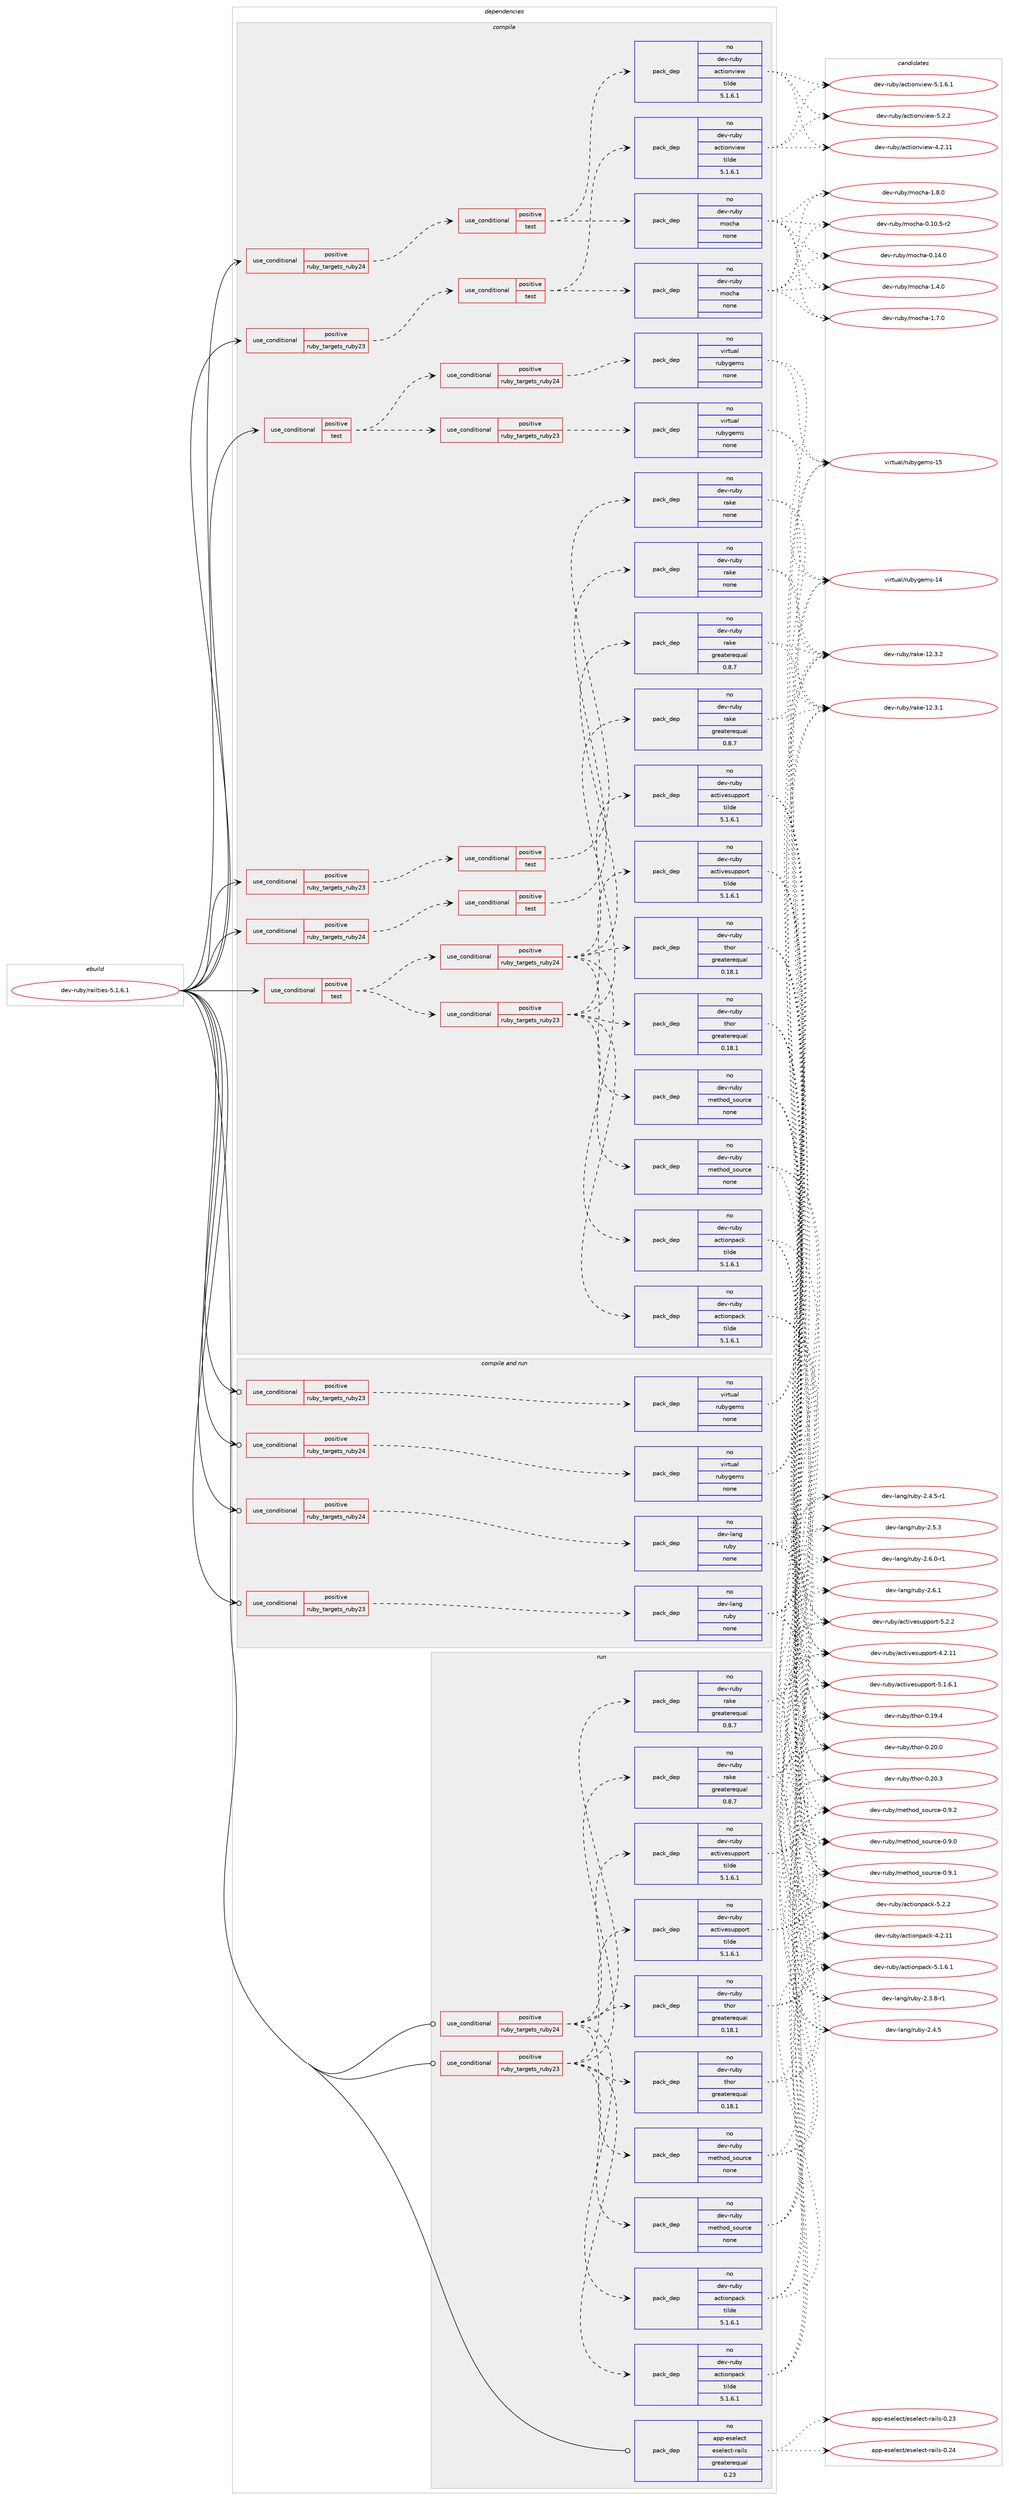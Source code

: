 digraph prolog {

# *************
# Graph options
# *************

newrank=true;
concentrate=true;
compound=true;
graph [rankdir=LR,fontname=Helvetica,fontsize=10,ranksep=1.5];#, ranksep=2.5, nodesep=0.2];
edge  [arrowhead=vee];
node  [fontname=Helvetica,fontsize=10];

# **********
# The ebuild
# **********

subgraph cluster_leftcol {
color=gray;
rank=same;
label=<<i>ebuild</i>>;
id [label="dev-ruby/railties-5.1.6.1", color=red, width=4, href="../dev-ruby/railties-5.1.6.1.svg"];
}

# ****************
# The dependencies
# ****************

subgraph cluster_midcol {
color=gray;
label=<<i>dependencies</i>>;
subgraph cluster_compile {
fillcolor="#eeeeee";
style=filled;
label=<<i>compile</i>>;
subgraph cond411183 {
dependency1515083 [label=<<TABLE BORDER="0" CELLBORDER="1" CELLSPACING="0" CELLPADDING="4"><TR><TD ROWSPAN="3" CELLPADDING="10">use_conditional</TD></TR><TR><TD>positive</TD></TR><TR><TD>ruby_targets_ruby23</TD></TR></TABLE>>, shape=none, color=red];
subgraph cond411184 {
dependency1515084 [label=<<TABLE BORDER="0" CELLBORDER="1" CELLSPACING="0" CELLPADDING="4"><TR><TD ROWSPAN="3" CELLPADDING="10">use_conditional</TD></TR><TR><TD>positive</TD></TR><TR><TD>test</TD></TR></TABLE>>, shape=none, color=red];
subgraph pack1080394 {
dependency1515085 [label=<<TABLE BORDER="0" CELLBORDER="1" CELLSPACING="0" CELLPADDING="4" WIDTH="220"><TR><TD ROWSPAN="6" CELLPADDING="30">pack_dep</TD></TR><TR><TD WIDTH="110">no</TD></TR><TR><TD>dev-ruby</TD></TR><TR><TD>actionview</TD></TR><TR><TD>tilde</TD></TR><TR><TD>5.1.6.1</TD></TR></TABLE>>, shape=none, color=blue];
}
dependency1515084:e -> dependency1515085:w [weight=20,style="dashed",arrowhead="vee"];
subgraph pack1080395 {
dependency1515086 [label=<<TABLE BORDER="0" CELLBORDER="1" CELLSPACING="0" CELLPADDING="4" WIDTH="220"><TR><TD ROWSPAN="6" CELLPADDING="30">pack_dep</TD></TR><TR><TD WIDTH="110">no</TD></TR><TR><TD>dev-ruby</TD></TR><TR><TD>mocha</TD></TR><TR><TD>none</TD></TR><TR><TD></TD></TR></TABLE>>, shape=none, color=blue];
}
dependency1515084:e -> dependency1515086:w [weight=20,style="dashed",arrowhead="vee"];
}
dependency1515083:e -> dependency1515084:w [weight=20,style="dashed",arrowhead="vee"];
}
id:e -> dependency1515083:w [weight=20,style="solid",arrowhead="vee"];
subgraph cond411185 {
dependency1515087 [label=<<TABLE BORDER="0" CELLBORDER="1" CELLSPACING="0" CELLPADDING="4"><TR><TD ROWSPAN="3" CELLPADDING="10">use_conditional</TD></TR><TR><TD>positive</TD></TR><TR><TD>ruby_targets_ruby23</TD></TR></TABLE>>, shape=none, color=red];
subgraph cond411186 {
dependency1515088 [label=<<TABLE BORDER="0" CELLBORDER="1" CELLSPACING="0" CELLPADDING="4"><TR><TD ROWSPAN="3" CELLPADDING="10">use_conditional</TD></TR><TR><TD>positive</TD></TR><TR><TD>test</TD></TR></TABLE>>, shape=none, color=red];
subgraph pack1080396 {
dependency1515089 [label=<<TABLE BORDER="0" CELLBORDER="1" CELLSPACING="0" CELLPADDING="4" WIDTH="220"><TR><TD ROWSPAN="6" CELLPADDING="30">pack_dep</TD></TR><TR><TD WIDTH="110">no</TD></TR><TR><TD>dev-ruby</TD></TR><TR><TD>rake</TD></TR><TR><TD>none</TD></TR><TR><TD></TD></TR></TABLE>>, shape=none, color=blue];
}
dependency1515088:e -> dependency1515089:w [weight=20,style="dashed",arrowhead="vee"];
}
dependency1515087:e -> dependency1515088:w [weight=20,style="dashed",arrowhead="vee"];
}
id:e -> dependency1515087:w [weight=20,style="solid",arrowhead="vee"];
subgraph cond411187 {
dependency1515090 [label=<<TABLE BORDER="0" CELLBORDER="1" CELLSPACING="0" CELLPADDING="4"><TR><TD ROWSPAN="3" CELLPADDING="10">use_conditional</TD></TR><TR><TD>positive</TD></TR><TR><TD>ruby_targets_ruby24</TD></TR></TABLE>>, shape=none, color=red];
subgraph cond411188 {
dependency1515091 [label=<<TABLE BORDER="0" CELLBORDER="1" CELLSPACING="0" CELLPADDING="4"><TR><TD ROWSPAN="3" CELLPADDING="10">use_conditional</TD></TR><TR><TD>positive</TD></TR><TR><TD>test</TD></TR></TABLE>>, shape=none, color=red];
subgraph pack1080397 {
dependency1515092 [label=<<TABLE BORDER="0" CELLBORDER="1" CELLSPACING="0" CELLPADDING="4" WIDTH="220"><TR><TD ROWSPAN="6" CELLPADDING="30">pack_dep</TD></TR><TR><TD WIDTH="110">no</TD></TR><TR><TD>dev-ruby</TD></TR><TR><TD>actionview</TD></TR><TR><TD>tilde</TD></TR><TR><TD>5.1.6.1</TD></TR></TABLE>>, shape=none, color=blue];
}
dependency1515091:e -> dependency1515092:w [weight=20,style="dashed",arrowhead="vee"];
subgraph pack1080398 {
dependency1515093 [label=<<TABLE BORDER="0" CELLBORDER="1" CELLSPACING="0" CELLPADDING="4" WIDTH="220"><TR><TD ROWSPAN="6" CELLPADDING="30">pack_dep</TD></TR><TR><TD WIDTH="110">no</TD></TR><TR><TD>dev-ruby</TD></TR><TR><TD>mocha</TD></TR><TR><TD>none</TD></TR><TR><TD></TD></TR></TABLE>>, shape=none, color=blue];
}
dependency1515091:e -> dependency1515093:w [weight=20,style="dashed",arrowhead="vee"];
}
dependency1515090:e -> dependency1515091:w [weight=20,style="dashed",arrowhead="vee"];
}
id:e -> dependency1515090:w [weight=20,style="solid",arrowhead="vee"];
subgraph cond411189 {
dependency1515094 [label=<<TABLE BORDER="0" CELLBORDER="1" CELLSPACING="0" CELLPADDING="4"><TR><TD ROWSPAN="3" CELLPADDING="10">use_conditional</TD></TR><TR><TD>positive</TD></TR><TR><TD>ruby_targets_ruby24</TD></TR></TABLE>>, shape=none, color=red];
subgraph cond411190 {
dependency1515095 [label=<<TABLE BORDER="0" CELLBORDER="1" CELLSPACING="0" CELLPADDING="4"><TR><TD ROWSPAN="3" CELLPADDING="10">use_conditional</TD></TR><TR><TD>positive</TD></TR><TR><TD>test</TD></TR></TABLE>>, shape=none, color=red];
subgraph pack1080399 {
dependency1515096 [label=<<TABLE BORDER="0" CELLBORDER="1" CELLSPACING="0" CELLPADDING="4" WIDTH="220"><TR><TD ROWSPAN="6" CELLPADDING="30">pack_dep</TD></TR><TR><TD WIDTH="110">no</TD></TR><TR><TD>dev-ruby</TD></TR><TR><TD>rake</TD></TR><TR><TD>none</TD></TR><TR><TD></TD></TR></TABLE>>, shape=none, color=blue];
}
dependency1515095:e -> dependency1515096:w [weight=20,style="dashed",arrowhead="vee"];
}
dependency1515094:e -> dependency1515095:w [weight=20,style="dashed",arrowhead="vee"];
}
id:e -> dependency1515094:w [weight=20,style="solid",arrowhead="vee"];
subgraph cond411191 {
dependency1515097 [label=<<TABLE BORDER="0" CELLBORDER="1" CELLSPACING="0" CELLPADDING="4"><TR><TD ROWSPAN="3" CELLPADDING="10">use_conditional</TD></TR><TR><TD>positive</TD></TR><TR><TD>test</TD></TR></TABLE>>, shape=none, color=red];
subgraph cond411192 {
dependency1515098 [label=<<TABLE BORDER="0" CELLBORDER="1" CELLSPACING="0" CELLPADDING="4"><TR><TD ROWSPAN="3" CELLPADDING="10">use_conditional</TD></TR><TR><TD>positive</TD></TR><TR><TD>ruby_targets_ruby23</TD></TR></TABLE>>, shape=none, color=red];
subgraph pack1080400 {
dependency1515099 [label=<<TABLE BORDER="0" CELLBORDER="1" CELLSPACING="0" CELLPADDING="4" WIDTH="220"><TR><TD ROWSPAN="6" CELLPADDING="30">pack_dep</TD></TR><TR><TD WIDTH="110">no</TD></TR><TR><TD>dev-ruby</TD></TR><TR><TD>activesupport</TD></TR><TR><TD>tilde</TD></TR><TR><TD>5.1.6.1</TD></TR></TABLE>>, shape=none, color=blue];
}
dependency1515098:e -> dependency1515099:w [weight=20,style="dashed",arrowhead="vee"];
subgraph pack1080401 {
dependency1515100 [label=<<TABLE BORDER="0" CELLBORDER="1" CELLSPACING="0" CELLPADDING="4" WIDTH="220"><TR><TD ROWSPAN="6" CELLPADDING="30">pack_dep</TD></TR><TR><TD WIDTH="110">no</TD></TR><TR><TD>dev-ruby</TD></TR><TR><TD>actionpack</TD></TR><TR><TD>tilde</TD></TR><TR><TD>5.1.6.1</TD></TR></TABLE>>, shape=none, color=blue];
}
dependency1515098:e -> dependency1515100:w [weight=20,style="dashed",arrowhead="vee"];
subgraph pack1080402 {
dependency1515101 [label=<<TABLE BORDER="0" CELLBORDER="1" CELLSPACING="0" CELLPADDING="4" WIDTH="220"><TR><TD ROWSPAN="6" CELLPADDING="30">pack_dep</TD></TR><TR><TD WIDTH="110">no</TD></TR><TR><TD>dev-ruby</TD></TR><TR><TD>thor</TD></TR><TR><TD>greaterequal</TD></TR><TR><TD>0.18.1</TD></TR></TABLE>>, shape=none, color=blue];
}
dependency1515098:e -> dependency1515101:w [weight=20,style="dashed",arrowhead="vee"];
subgraph pack1080403 {
dependency1515102 [label=<<TABLE BORDER="0" CELLBORDER="1" CELLSPACING="0" CELLPADDING="4" WIDTH="220"><TR><TD ROWSPAN="6" CELLPADDING="30">pack_dep</TD></TR><TR><TD WIDTH="110">no</TD></TR><TR><TD>dev-ruby</TD></TR><TR><TD>rake</TD></TR><TR><TD>greaterequal</TD></TR><TR><TD>0.8.7</TD></TR></TABLE>>, shape=none, color=blue];
}
dependency1515098:e -> dependency1515102:w [weight=20,style="dashed",arrowhead="vee"];
subgraph pack1080404 {
dependency1515103 [label=<<TABLE BORDER="0" CELLBORDER="1" CELLSPACING="0" CELLPADDING="4" WIDTH="220"><TR><TD ROWSPAN="6" CELLPADDING="30">pack_dep</TD></TR><TR><TD WIDTH="110">no</TD></TR><TR><TD>dev-ruby</TD></TR><TR><TD>method_source</TD></TR><TR><TD>none</TD></TR><TR><TD></TD></TR></TABLE>>, shape=none, color=blue];
}
dependency1515098:e -> dependency1515103:w [weight=20,style="dashed",arrowhead="vee"];
}
dependency1515097:e -> dependency1515098:w [weight=20,style="dashed",arrowhead="vee"];
subgraph cond411193 {
dependency1515104 [label=<<TABLE BORDER="0" CELLBORDER="1" CELLSPACING="0" CELLPADDING="4"><TR><TD ROWSPAN="3" CELLPADDING="10">use_conditional</TD></TR><TR><TD>positive</TD></TR><TR><TD>ruby_targets_ruby24</TD></TR></TABLE>>, shape=none, color=red];
subgraph pack1080405 {
dependency1515105 [label=<<TABLE BORDER="0" CELLBORDER="1" CELLSPACING="0" CELLPADDING="4" WIDTH="220"><TR><TD ROWSPAN="6" CELLPADDING="30">pack_dep</TD></TR><TR><TD WIDTH="110">no</TD></TR><TR><TD>dev-ruby</TD></TR><TR><TD>activesupport</TD></TR><TR><TD>tilde</TD></TR><TR><TD>5.1.6.1</TD></TR></TABLE>>, shape=none, color=blue];
}
dependency1515104:e -> dependency1515105:w [weight=20,style="dashed",arrowhead="vee"];
subgraph pack1080406 {
dependency1515106 [label=<<TABLE BORDER="0" CELLBORDER="1" CELLSPACING="0" CELLPADDING="4" WIDTH="220"><TR><TD ROWSPAN="6" CELLPADDING="30">pack_dep</TD></TR><TR><TD WIDTH="110">no</TD></TR><TR><TD>dev-ruby</TD></TR><TR><TD>actionpack</TD></TR><TR><TD>tilde</TD></TR><TR><TD>5.1.6.1</TD></TR></TABLE>>, shape=none, color=blue];
}
dependency1515104:e -> dependency1515106:w [weight=20,style="dashed",arrowhead="vee"];
subgraph pack1080407 {
dependency1515107 [label=<<TABLE BORDER="0" CELLBORDER="1" CELLSPACING="0" CELLPADDING="4" WIDTH="220"><TR><TD ROWSPAN="6" CELLPADDING="30">pack_dep</TD></TR><TR><TD WIDTH="110">no</TD></TR><TR><TD>dev-ruby</TD></TR><TR><TD>thor</TD></TR><TR><TD>greaterequal</TD></TR><TR><TD>0.18.1</TD></TR></TABLE>>, shape=none, color=blue];
}
dependency1515104:e -> dependency1515107:w [weight=20,style="dashed",arrowhead="vee"];
subgraph pack1080408 {
dependency1515108 [label=<<TABLE BORDER="0" CELLBORDER="1" CELLSPACING="0" CELLPADDING="4" WIDTH="220"><TR><TD ROWSPAN="6" CELLPADDING="30">pack_dep</TD></TR><TR><TD WIDTH="110">no</TD></TR><TR><TD>dev-ruby</TD></TR><TR><TD>rake</TD></TR><TR><TD>greaterequal</TD></TR><TR><TD>0.8.7</TD></TR></TABLE>>, shape=none, color=blue];
}
dependency1515104:e -> dependency1515108:w [weight=20,style="dashed",arrowhead="vee"];
subgraph pack1080409 {
dependency1515109 [label=<<TABLE BORDER="0" CELLBORDER="1" CELLSPACING="0" CELLPADDING="4" WIDTH="220"><TR><TD ROWSPAN="6" CELLPADDING="30">pack_dep</TD></TR><TR><TD WIDTH="110">no</TD></TR><TR><TD>dev-ruby</TD></TR><TR><TD>method_source</TD></TR><TR><TD>none</TD></TR><TR><TD></TD></TR></TABLE>>, shape=none, color=blue];
}
dependency1515104:e -> dependency1515109:w [weight=20,style="dashed",arrowhead="vee"];
}
dependency1515097:e -> dependency1515104:w [weight=20,style="dashed",arrowhead="vee"];
}
id:e -> dependency1515097:w [weight=20,style="solid",arrowhead="vee"];
subgraph cond411194 {
dependency1515110 [label=<<TABLE BORDER="0" CELLBORDER="1" CELLSPACING="0" CELLPADDING="4"><TR><TD ROWSPAN="3" CELLPADDING="10">use_conditional</TD></TR><TR><TD>positive</TD></TR><TR><TD>test</TD></TR></TABLE>>, shape=none, color=red];
subgraph cond411195 {
dependency1515111 [label=<<TABLE BORDER="0" CELLBORDER="1" CELLSPACING="0" CELLPADDING="4"><TR><TD ROWSPAN="3" CELLPADDING="10">use_conditional</TD></TR><TR><TD>positive</TD></TR><TR><TD>ruby_targets_ruby23</TD></TR></TABLE>>, shape=none, color=red];
subgraph pack1080410 {
dependency1515112 [label=<<TABLE BORDER="0" CELLBORDER="1" CELLSPACING="0" CELLPADDING="4" WIDTH="220"><TR><TD ROWSPAN="6" CELLPADDING="30">pack_dep</TD></TR><TR><TD WIDTH="110">no</TD></TR><TR><TD>virtual</TD></TR><TR><TD>rubygems</TD></TR><TR><TD>none</TD></TR><TR><TD></TD></TR></TABLE>>, shape=none, color=blue];
}
dependency1515111:e -> dependency1515112:w [weight=20,style="dashed",arrowhead="vee"];
}
dependency1515110:e -> dependency1515111:w [weight=20,style="dashed",arrowhead="vee"];
subgraph cond411196 {
dependency1515113 [label=<<TABLE BORDER="0" CELLBORDER="1" CELLSPACING="0" CELLPADDING="4"><TR><TD ROWSPAN="3" CELLPADDING="10">use_conditional</TD></TR><TR><TD>positive</TD></TR><TR><TD>ruby_targets_ruby24</TD></TR></TABLE>>, shape=none, color=red];
subgraph pack1080411 {
dependency1515114 [label=<<TABLE BORDER="0" CELLBORDER="1" CELLSPACING="0" CELLPADDING="4" WIDTH="220"><TR><TD ROWSPAN="6" CELLPADDING="30">pack_dep</TD></TR><TR><TD WIDTH="110">no</TD></TR><TR><TD>virtual</TD></TR><TR><TD>rubygems</TD></TR><TR><TD>none</TD></TR><TR><TD></TD></TR></TABLE>>, shape=none, color=blue];
}
dependency1515113:e -> dependency1515114:w [weight=20,style="dashed",arrowhead="vee"];
}
dependency1515110:e -> dependency1515113:w [weight=20,style="dashed",arrowhead="vee"];
}
id:e -> dependency1515110:w [weight=20,style="solid",arrowhead="vee"];
}
subgraph cluster_compileandrun {
fillcolor="#eeeeee";
style=filled;
label=<<i>compile and run</i>>;
subgraph cond411197 {
dependency1515115 [label=<<TABLE BORDER="0" CELLBORDER="1" CELLSPACING="0" CELLPADDING="4"><TR><TD ROWSPAN="3" CELLPADDING="10">use_conditional</TD></TR><TR><TD>positive</TD></TR><TR><TD>ruby_targets_ruby23</TD></TR></TABLE>>, shape=none, color=red];
subgraph pack1080412 {
dependency1515116 [label=<<TABLE BORDER="0" CELLBORDER="1" CELLSPACING="0" CELLPADDING="4" WIDTH="220"><TR><TD ROWSPAN="6" CELLPADDING="30">pack_dep</TD></TR><TR><TD WIDTH="110">no</TD></TR><TR><TD>dev-lang</TD></TR><TR><TD>ruby</TD></TR><TR><TD>none</TD></TR><TR><TD></TD></TR></TABLE>>, shape=none, color=blue];
}
dependency1515115:e -> dependency1515116:w [weight=20,style="dashed",arrowhead="vee"];
}
id:e -> dependency1515115:w [weight=20,style="solid",arrowhead="odotvee"];
subgraph cond411198 {
dependency1515117 [label=<<TABLE BORDER="0" CELLBORDER="1" CELLSPACING="0" CELLPADDING="4"><TR><TD ROWSPAN="3" CELLPADDING="10">use_conditional</TD></TR><TR><TD>positive</TD></TR><TR><TD>ruby_targets_ruby23</TD></TR></TABLE>>, shape=none, color=red];
subgraph pack1080413 {
dependency1515118 [label=<<TABLE BORDER="0" CELLBORDER="1" CELLSPACING="0" CELLPADDING="4" WIDTH="220"><TR><TD ROWSPAN="6" CELLPADDING="30">pack_dep</TD></TR><TR><TD WIDTH="110">no</TD></TR><TR><TD>virtual</TD></TR><TR><TD>rubygems</TD></TR><TR><TD>none</TD></TR><TR><TD></TD></TR></TABLE>>, shape=none, color=blue];
}
dependency1515117:e -> dependency1515118:w [weight=20,style="dashed",arrowhead="vee"];
}
id:e -> dependency1515117:w [weight=20,style="solid",arrowhead="odotvee"];
subgraph cond411199 {
dependency1515119 [label=<<TABLE BORDER="0" CELLBORDER="1" CELLSPACING="0" CELLPADDING="4"><TR><TD ROWSPAN="3" CELLPADDING="10">use_conditional</TD></TR><TR><TD>positive</TD></TR><TR><TD>ruby_targets_ruby24</TD></TR></TABLE>>, shape=none, color=red];
subgraph pack1080414 {
dependency1515120 [label=<<TABLE BORDER="0" CELLBORDER="1" CELLSPACING="0" CELLPADDING="4" WIDTH="220"><TR><TD ROWSPAN="6" CELLPADDING="30">pack_dep</TD></TR><TR><TD WIDTH="110">no</TD></TR><TR><TD>dev-lang</TD></TR><TR><TD>ruby</TD></TR><TR><TD>none</TD></TR><TR><TD></TD></TR></TABLE>>, shape=none, color=blue];
}
dependency1515119:e -> dependency1515120:w [weight=20,style="dashed",arrowhead="vee"];
}
id:e -> dependency1515119:w [weight=20,style="solid",arrowhead="odotvee"];
subgraph cond411200 {
dependency1515121 [label=<<TABLE BORDER="0" CELLBORDER="1" CELLSPACING="0" CELLPADDING="4"><TR><TD ROWSPAN="3" CELLPADDING="10">use_conditional</TD></TR><TR><TD>positive</TD></TR><TR><TD>ruby_targets_ruby24</TD></TR></TABLE>>, shape=none, color=red];
subgraph pack1080415 {
dependency1515122 [label=<<TABLE BORDER="0" CELLBORDER="1" CELLSPACING="0" CELLPADDING="4" WIDTH="220"><TR><TD ROWSPAN="6" CELLPADDING="30">pack_dep</TD></TR><TR><TD WIDTH="110">no</TD></TR><TR><TD>virtual</TD></TR><TR><TD>rubygems</TD></TR><TR><TD>none</TD></TR><TR><TD></TD></TR></TABLE>>, shape=none, color=blue];
}
dependency1515121:e -> dependency1515122:w [weight=20,style="dashed",arrowhead="vee"];
}
id:e -> dependency1515121:w [weight=20,style="solid",arrowhead="odotvee"];
}
subgraph cluster_run {
fillcolor="#eeeeee";
style=filled;
label=<<i>run</i>>;
subgraph cond411201 {
dependency1515123 [label=<<TABLE BORDER="0" CELLBORDER="1" CELLSPACING="0" CELLPADDING="4"><TR><TD ROWSPAN="3" CELLPADDING="10">use_conditional</TD></TR><TR><TD>positive</TD></TR><TR><TD>ruby_targets_ruby23</TD></TR></TABLE>>, shape=none, color=red];
subgraph pack1080416 {
dependency1515124 [label=<<TABLE BORDER="0" CELLBORDER="1" CELLSPACING="0" CELLPADDING="4" WIDTH="220"><TR><TD ROWSPAN="6" CELLPADDING="30">pack_dep</TD></TR><TR><TD WIDTH="110">no</TD></TR><TR><TD>dev-ruby</TD></TR><TR><TD>activesupport</TD></TR><TR><TD>tilde</TD></TR><TR><TD>5.1.6.1</TD></TR></TABLE>>, shape=none, color=blue];
}
dependency1515123:e -> dependency1515124:w [weight=20,style="dashed",arrowhead="vee"];
subgraph pack1080417 {
dependency1515125 [label=<<TABLE BORDER="0" CELLBORDER="1" CELLSPACING="0" CELLPADDING="4" WIDTH="220"><TR><TD ROWSPAN="6" CELLPADDING="30">pack_dep</TD></TR><TR><TD WIDTH="110">no</TD></TR><TR><TD>dev-ruby</TD></TR><TR><TD>actionpack</TD></TR><TR><TD>tilde</TD></TR><TR><TD>5.1.6.1</TD></TR></TABLE>>, shape=none, color=blue];
}
dependency1515123:e -> dependency1515125:w [weight=20,style="dashed",arrowhead="vee"];
subgraph pack1080418 {
dependency1515126 [label=<<TABLE BORDER="0" CELLBORDER="1" CELLSPACING="0" CELLPADDING="4" WIDTH="220"><TR><TD ROWSPAN="6" CELLPADDING="30">pack_dep</TD></TR><TR><TD WIDTH="110">no</TD></TR><TR><TD>dev-ruby</TD></TR><TR><TD>thor</TD></TR><TR><TD>greaterequal</TD></TR><TR><TD>0.18.1</TD></TR></TABLE>>, shape=none, color=blue];
}
dependency1515123:e -> dependency1515126:w [weight=20,style="dashed",arrowhead="vee"];
subgraph pack1080419 {
dependency1515127 [label=<<TABLE BORDER="0" CELLBORDER="1" CELLSPACING="0" CELLPADDING="4" WIDTH="220"><TR><TD ROWSPAN="6" CELLPADDING="30">pack_dep</TD></TR><TR><TD WIDTH="110">no</TD></TR><TR><TD>dev-ruby</TD></TR><TR><TD>rake</TD></TR><TR><TD>greaterequal</TD></TR><TR><TD>0.8.7</TD></TR></TABLE>>, shape=none, color=blue];
}
dependency1515123:e -> dependency1515127:w [weight=20,style="dashed",arrowhead="vee"];
subgraph pack1080420 {
dependency1515128 [label=<<TABLE BORDER="0" CELLBORDER="1" CELLSPACING="0" CELLPADDING="4" WIDTH="220"><TR><TD ROWSPAN="6" CELLPADDING="30">pack_dep</TD></TR><TR><TD WIDTH="110">no</TD></TR><TR><TD>dev-ruby</TD></TR><TR><TD>method_source</TD></TR><TR><TD>none</TD></TR><TR><TD></TD></TR></TABLE>>, shape=none, color=blue];
}
dependency1515123:e -> dependency1515128:w [weight=20,style="dashed",arrowhead="vee"];
}
id:e -> dependency1515123:w [weight=20,style="solid",arrowhead="odot"];
subgraph cond411202 {
dependency1515129 [label=<<TABLE BORDER="0" CELLBORDER="1" CELLSPACING="0" CELLPADDING="4"><TR><TD ROWSPAN="3" CELLPADDING="10">use_conditional</TD></TR><TR><TD>positive</TD></TR><TR><TD>ruby_targets_ruby24</TD></TR></TABLE>>, shape=none, color=red];
subgraph pack1080421 {
dependency1515130 [label=<<TABLE BORDER="0" CELLBORDER="1" CELLSPACING="0" CELLPADDING="4" WIDTH="220"><TR><TD ROWSPAN="6" CELLPADDING="30">pack_dep</TD></TR><TR><TD WIDTH="110">no</TD></TR><TR><TD>dev-ruby</TD></TR><TR><TD>activesupport</TD></TR><TR><TD>tilde</TD></TR><TR><TD>5.1.6.1</TD></TR></TABLE>>, shape=none, color=blue];
}
dependency1515129:e -> dependency1515130:w [weight=20,style="dashed",arrowhead="vee"];
subgraph pack1080422 {
dependency1515131 [label=<<TABLE BORDER="0" CELLBORDER="1" CELLSPACING="0" CELLPADDING="4" WIDTH="220"><TR><TD ROWSPAN="6" CELLPADDING="30">pack_dep</TD></TR><TR><TD WIDTH="110">no</TD></TR><TR><TD>dev-ruby</TD></TR><TR><TD>actionpack</TD></TR><TR><TD>tilde</TD></TR><TR><TD>5.1.6.1</TD></TR></TABLE>>, shape=none, color=blue];
}
dependency1515129:e -> dependency1515131:w [weight=20,style="dashed",arrowhead="vee"];
subgraph pack1080423 {
dependency1515132 [label=<<TABLE BORDER="0" CELLBORDER="1" CELLSPACING="0" CELLPADDING="4" WIDTH="220"><TR><TD ROWSPAN="6" CELLPADDING="30">pack_dep</TD></TR><TR><TD WIDTH="110">no</TD></TR><TR><TD>dev-ruby</TD></TR><TR><TD>thor</TD></TR><TR><TD>greaterequal</TD></TR><TR><TD>0.18.1</TD></TR></TABLE>>, shape=none, color=blue];
}
dependency1515129:e -> dependency1515132:w [weight=20,style="dashed",arrowhead="vee"];
subgraph pack1080424 {
dependency1515133 [label=<<TABLE BORDER="0" CELLBORDER="1" CELLSPACING="0" CELLPADDING="4" WIDTH="220"><TR><TD ROWSPAN="6" CELLPADDING="30">pack_dep</TD></TR><TR><TD WIDTH="110">no</TD></TR><TR><TD>dev-ruby</TD></TR><TR><TD>rake</TD></TR><TR><TD>greaterequal</TD></TR><TR><TD>0.8.7</TD></TR></TABLE>>, shape=none, color=blue];
}
dependency1515129:e -> dependency1515133:w [weight=20,style="dashed",arrowhead="vee"];
subgraph pack1080425 {
dependency1515134 [label=<<TABLE BORDER="0" CELLBORDER="1" CELLSPACING="0" CELLPADDING="4" WIDTH="220"><TR><TD ROWSPAN="6" CELLPADDING="30">pack_dep</TD></TR><TR><TD WIDTH="110">no</TD></TR><TR><TD>dev-ruby</TD></TR><TR><TD>method_source</TD></TR><TR><TD>none</TD></TR><TR><TD></TD></TR></TABLE>>, shape=none, color=blue];
}
dependency1515129:e -> dependency1515134:w [weight=20,style="dashed",arrowhead="vee"];
}
id:e -> dependency1515129:w [weight=20,style="solid",arrowhead="odot"];
subgraph pack1080426 {
dependency1515135 [label=<<TABLE BORDER="0" CELLBORDER="1" CELLSPACING="0" CELLPADDING="4" WIDTH="220"><TR><TD ROWSPAN="6" CELLPADDING="30">pack_dep</TD></TR><TR><TD WIDTH="110">no</TD></TR><TR><TD>app-eselect</TD></TR><TR><TD>eselect-rails</TD></TR><TR><TD>greaterequal</TD></TR><TR><TD>0.23</TD></TR></TABLE>>, shape=none, color=blue];
}
id:e -> dependency1515135:w [weight=20,style="solid",arrowhead="odot"];
}
}

# **************
# The candidates
# **************

subgraph cluster_choices {
rank=same;
color=gray;
label=<<i>candidates</i>>;

subgraph choice1080394 {
color=black;
nodesep=1;
choice100101118451141179812147979911610511111011810510111945524650464949 [label="dev-ruby/actionview-4.2.11", color=red, width=4,href="../dev-ruby/actionview-4.2.11.svg"];
choice10010111845114117981214797991161051111101181051011194553464946544649 [label="dev-ruby/actionview-5.1.6.1", color=red, width=4,href="../dev-ruby/actionview-5.1.6.1.svg"];
choice1001011184511411798121479799116105111110118105101119455346504650 [label="dev-ruby/actionview-5.2.2", color=red, width=4,href="../dev-ruby/actionview-5.2.2.svg"];
dependency1515085:e -> choice100101118451141179812147979911610511111011810510111945524650464949:w [style=dotted,weight="100"];
dependency1515085:e -> choice10010111845114117981214797991161051111101181051011194553464946544649:w [style=dotted,weight="100"];
dependency1515085:e -> choice1001011184511411798121479799116105111110118105101119455346504650:w [style=dotted,weight="100"];
}
subgraph choice1080395 {
color=black;
nodesep=1;
choice1001011184511411798121471091119910497454846494846534511450 [label="dev-ruby/mocha-0.10.5-r2", color=red, width=4,href="../dev-ruby/mocha-0.10.5-r2.svg"];
choice100101118451141179812147109111991049745484649524648 [label="dev-ruby/mocha-0.14.0", color=red, width=4,href="../dev-ruby/mocha-0.14.0.svg"];
choice1001011184511411798121471091119910497454946524648 [label="dev-ruby/mocha-1.4.0", color=red, width=4,href="../dev-ruby/mocha-1.4.0.svg"];
choice1001011184511411798121471091119910497454946554648 [label="dev-ruby/mocha-1.7.0", color=red, width=4,href="../dev-ruby/mocha-1.7.0.svg"];
choice1001011184511411798121471091119910497454946564648 [label="dev-ruby/mocha-1.8.0", color=red, width=4,href="../dev-ruby/mocha-1.8.0.svg"];
dependency1515086:e -> choice1001011184511411798121471091119910497454846494846534511450:w [style=dotted,weight="100"];
dependency1515086:e -> choice100101118451141179812147109111991049745484649524648:w [style=dotted,weight="100"];
dependency1515086:e -> choice1001011184511411798121471091119910497454946524648:w [style=dotted,weight="100"];
dependency1515086:e -> choice1001011184511411798121471091119910497454946554648:w [style=dotted,weight="100"];
dependency1515086:e -> choice1001011184511411798121471091119910497454946564648:w [style=dotted,weight="100"];
}
subgraph choice1080396 {
color=black;
nodesep=1;
choice1001011184511411798121471149710710145495046514649 [label="dev-ruby/rake-12.3.1", color=red, width=4,href="../dev-ruby/rake-12.3.1.svg"];
choice1001011184511411798121471149710710145495046514650 [label="dev-ruby/rake-12.3.2", color=red, width=4,href="../dev-ruby/rake-12.3.2.svg"];
dependency1515089:e -> choice1001011184511411798121471149710710145495046514649:w [style=dotted,weight="100"];
dependency1515089:e -> choice1001011184511411798121471149710710145495046514650:w [style=dotted,weight="100"];
}
subgraph choice1080397 {
color=black;
nodesep=1;
choice100101118451141179812147979911610511111011810510111945524650464949 [label="dev-ruby/actionview-4.2.11", color=red, width=4,href="../dev-ruby/actionview-4.2.11.svg"];
choice10010111845114117981214797991161051111101181051011194553464946544649 [label="dev-ruby/actionview-5.1.6.1", color=red, width=4,href="../dev-ruby/actionview-5.1.6.1.svg"];
choice1001011184511411798121479799116105111110118105101119455346504650 [label="dev-ruby/actionview-5.2.2", color=red, width=4,href="../dev-ruby/actionview-5.2.2.svg"];
dependency1515092:e -> choice100101118451141179812147979911610511111011810510111945524650464949:w [style=dotted,weight="100"];
dependency1515092:e -> choice10010111845114117981214797991161051111101181051011194553464946544649:w [style=dotted,weight="100"];
dependency1515092:e -> choice1001011184511411798121479799116105111110118105101119455346504650:w [style=dotted,weight="100"];
}
subgraph choice1080398 {
color=black;
nodesep=1;
choice1001011184511411798121471091119910497454846494846534511450 [label="dev-ruby/mocha-0.10.5-r2", color=red, width=4,href="../dev-ruby/mocha-0.10.5-r2.svg"];
choice100101118451141179812147109111991049745484649524648 [label="dev-ruby/mocha-0.14.0", color=red, width=4,href="../dev-ruby/mocha-0.14.0.svg"];
choice1001011184511411798121471091119910497454946524648 [label="dev-ruby/mocha-1.4.0", color=red, width=4,href="../dev-ruby/mocha-1.4.0.svg"];
choice1001011184511411798121471091119910497454946554648 [label="dev-ruby/mocha-1.7.0", color=red, width=4,href="../dev-ruby/mocha-1.7.0.svg"];
choice1001011184511411798121471091119910497454946564648 [label="dev-ruby/mocha-1.8.0", color=red, width=4,href="../dev-ruby/mocha-1.8.0.svg"];
dependency1515093:e -> choice1001011184511411798121471091119910497454846494846534511450:w [style=dotted,weight="100"];
dependency1515093:e -> choice100101118451141179812147109111991049745484649524648:w [style=dotted,weight="100"];
dependency1515093:e -> choice1001011184511411798121471091119910497454946524648:w [style=dotted,weight="100"];
dependency1515093:e -> choice1001011184511411798121471091119910497454946554648:w [style=dotted,weight="100"];
dependency1515093:e -> choice1001011184511411798121471091119910497454946564648:w [style=dotted,weight="100"];
}
subgraph choice1080399 {
color=black;
nodesep=1;
choice1001011184511411798121471149710710145495046514649 [label="dev-ruby/rake-12.3.1", color=red, width=4,href="../dev-ruby/rake-12.3.1.svg"];
choice1001011184511411798121471149710710145495046514650 [label="dev-ruby/rake-12.3.2", color=red, width=4,href="../dev-ruby/rake-12.3.2.svg"];
dependency1515096:e -> choice1001011184511411798121471149710710145495046514649:w [style=dotted,weight="100"];
dependency1515096:e -> choice1001011184511411798121471149710710145495046514650:w [style=dotted,weight="100"];
}
subgraph choice1080400 {
color=black;
nodesep=1;
choice100101118451141179812147979911610511810111511711211211111411645524650464949 [label="dev-ruby/activesupport-4.2.11", color=red, width=4,href="../dev-ruby/activesupport-4.2.11.svg"];
choice10010111845114117981214797991161051181011151171121121111141164553464946544649 [label="dev-ruby/activesupport-5.1.6.1", color=red, width=4,href="../dev-ruby/activesupport-5.1.6.1.svg"];
choice1001011184511411798121479799116105118101115117112112111114116455346504650 [label="dev-ruby/activesupport-5.2.2", color=red, width=4,href="../dev-ruby/activesupport-5.2.2.svg"];
dependency1515099:e -> choice100101118451141179812147979911610511810111511711211211111411645524650464949:w [style=dotted,weight="100"];
dependency1515099:e -> choice10010111845114117981214797991161051181011151171121121111141164553464946544649:w [style=dotted,weight="100"];
dependency1515099:e -> choice1001011184511411798121479799116105118101115117112112111114116455346504650:w [style=dotted,weight="100"];
}
subgraph choice1080401 {
color=black;
nodesep=1;
choice1001011184511411798121479799116105111110112979910745524650464949 [label="dev-ruby/actionpack-4.2.11", color=red, width=4,href="../dev-ruby/actionpack-4.2.11.svg"];
choice100101118451141179812147979911610511111011297991074553464946544649 [label="dev-ruby/actionpack-5.1.6.1", color=red, width=4,href="../dev-ruby/actionpack-5.1.6.1.svg"];
choice10010111845114117981214797991161051111101129799107455346504650 [label="dev-ruby/actionpack-5.2.2", color=red, width=4,href="../dev-ruby/actionpack-5.2.2.svg"];
dependency1515100:e -> choice1001011184511411798121479799116105111110112979910745524650464949:w [style=dotted,weight="100"];
dependency1515100:e -> choice100101118451141179812147979911610511111011297991074553464946544649:w [style=dotted,weight="100"];
dependency1515100:e -> choice10010111845114117981214797991161051111101129799107455346504650:w [style=dotted,weight="100"];
}
subgraph choice1080402 {
color=black;
nodesep=1;
choice10010111845114117981214711610411111445484649574652 [label="dev-ruby/thor-0.19.4", color=red, width=4,href="../dev-ruby/thor-0.19.4.svg"];
choice10010111845114117981214711610411111445484650484648 [label="dev-ruby/thor-0.20.0", color=red, width=4,href="../dev-ruby/thor-0.20.0.svg"];
choice10010111845114117981214711610411111445484650484651 [label="dev-ruby/thor-0.20.3", color=red, width=4,href="../dev-ruby/thor-0.20.3.svg"];
dependency1515101:e -> choice10010111845114117981214711610411111445484649574652:w [style=dotted,weight="100"];
dependency1515101:e -> choice10010111845114117981214711610411111445484650484648:w [style=dotted,weight="100"];
dependency1515101:e -> choice10010111845114117981214711610411111445484650484651:w [style=dotted,weight="100"];
}
subgraph choice1080403 {
color=black;
nodesep=1;
choice1001011184511411798121471149710710145495046514649 [label="dev-ruby/rake-12.3.1", color=red, width=4,href="../dev-ruby/rake-12.3.1.svg"];
choice1001011184511411798121471149710710145495046514650 [label="dev-ruby/rake-12.3.2", color=red, width=4,href="../dev-ruby/rake-12.3.2.svg"];
dependency1515102:e -> choice1001011184511411798121471149710710145495046514649:w [style=dotted,weight="100"];
dependency1515102:e -> choice1001011184511411798121471149710710145495046514650:w [style=dotted,weight="100"];
}
subgraph choice1080404 {
color=black;
nodesep=1;
choice1001011184511411798121471091011161041111009511511111711499101454846574648 [label="dev-ruby/method_source-0.9.0", color=red, width=4,href="../dev-ruby/method_source-0.9.0.svg"];
choice1001011184511411798121471091011161041111009511511111711499101454846574649 [label="dev-ruby/method_source-0.9.1", color=red, width=4,href="../dev-ruby/method_source-0.9.1.svg"];
choice1001011184511411798121471091011161041111009511511111711499101454846574650 [label="dev-ruby/method_source-0.9.2", color=red, width=4,href="../dev-ruby/method_source-0.9.2.svg"];
dependency1515103:e -> choice1001011184511411798121471091011161041111009511511111711499101454846574648:w [style=dotted,weight="100"];
dependency1515103:e -> choice1001011184511411798121471091011161041111009511511111711499101454846574649:w [style=dotted,weight="100"];
dependency1515103:e -> choice1001011184511411798121471091011161041111009511511111711499101454846574650:w [style=dotted,weight="100"];
}
subgraph choice1080405 {
color=black;
nodesep=1;
choice100101118451141179812147979911610511810111511711211211111411645524650464949 [label="dev-ruby/activesupport-4.2.11", color=red, width=4,href="../dev-ruby/activesupport-4.2.11.svg"];
choice10010111845114117981214797991161051181011151171121121111141164553464946544649 [label="dev-ruby/activesupport-5.1.6.1", color=red, width=4,href="../dev-ruby/activesupport-5.1.6.1.svg"];
choice1001011184511411798121479799116105118101115117112112111114116455346504650 [label="dev-ruby/activesupport-5.2.2", color=red, width=4,href="../dev-ruby/activesupport-5.2.2.svg"];
dependency1515105:e -> choice100101118451141179812147979911610511810111511711211211111411645524650464949:w [style=dotted,weight="100"];
dependency1515105:e -> choice10010111845114117981214797991161051181011151171121121111141164553464946544649:w [style=dotted,weight="100"];
dependency1515105:e -> choice1001011184511411798121479799116105118101115117112112111114116455346504650:w [style=dotted,weight="100"];
}
subgraph choice1080406 {
color=black;
nodesep=1;
choice1001011184511411798121479799116105111110112979910745524650464949 [label="dev-ruby/actionpack-4.2.11", color=red, width=4,href="../dev-ruby/actionpack-4.2.11.svg"];
choice100101118451141179812147979911610511111011297991074553464946544649 [label="dev-ruby/actionpack-5.1.6.1", color=red, width=4,href="../dev-ruby/actionpack-5.1.6.1.svg"];
choice10010111845114117981214797991161051111101129799107455346504650 [label="dev-ruby/actionpack-5.2.2", color=red, width=4,href="../dev-ruby/actionpack-5.2.2.svg"];
dependency1515106:e -> choice1001011184511411798121479799116105111110112979910745524650464949:w [style=dotted,weight="100"];
dependency1515106:e -> choice100101118451141179812147979911610511111011297991074553464946544649:w [style=dotted,weight="100"];
dependency1515106:e -> choice10010111845114117981214797991161051111101129799107455346504650:w [style=dotted,weight="100"];
}
subgraph choice1080407 {
color=black;
nodesep=1;
choice10010111845114117981214711610411111445484649574652 [label="dev-ruby/thor-0.19.4", color=red, width=4,href="../dev-ruby/thor-0.19.4.svg"];
choice10010111845114117981214711610411111445484650484648 [label="dev-ruby/thor-0.20.0", color=red, width=4,href="../dev-ruby/thor-0.20.0.svg"];
choice10010111845114117981214711610411111445484650484651 [label="dev-ruby/thor-0.20.3", color=red, width=4,href="../dev-ruby/thor-0.20.3.svg"];
dependency1515107:e -> choice10010111845114117981214711610411111445484649574652:w [style=dotted,weight="100"];
dependency1515107:e -> choice10010111845114117981214711610411111445484650484648:w [style=dotted,weight="100"];
dependency1515107:e -> choice10010111845114117981214711610411111445484650484651:w [style=dotted,weight="100"];
}
subgraph choice1080408 {
color=black;
nodesep=1;
choice1001011184511411798121471149710710145495046514649 [label="dev-ruby/rake-12.3.1", color=red, width=4,href="../dev-ruby/rake-12.3.1.svg"];
choice1001011184511411798121471149710710145495046514650 [label="dev-ruby/rake-12.3.2", color=red, width=4,href="../dev-ruby/rake-12.3.2.svg"];
dependency1515108:e -> choice1001011184511411798121471149710710145495046514649:w [style=dotted,weight="100"];
dependency1515108:e -> choice1001011184511411798121471149710710145495046514650:w [style=dotted,weight="100"];
}
subgraph choice1080409 {
color=black;
nodesep=1;
choice1001011184511411798121471091011161041111009511511111711499101454846574648 [label="dev-ruby/method_source-0.9.0", color=red, width=4,href="../dev-ruby/method_source-0.9.0.svg"];
choice1001011184511411798121471091011161041111009511511111711499101454846574649 [label="dev-ruby/method_source-0.9.1", color=red, width=4,href="../dev-ruby/method_source-0.9.1.svg"];
choice1001011184511411798121471091011161041111009511511111711499101454846574650 [label="dev-ruby/method_source-0.9.2", color=red, width=4,href="../dev-ruby/method_source-0.9.2.svg"];
dependency1515109:e -> choice1001011184511411798121471091011161041111009511511111711499101454846574648:w [style=dotted,weight="100"];
dependency1515109:e -> choice1001011184511411798121471091011161041111009511511111711499101454846574649:w [style=dotted,weight="100"];
dependency1515109:e -> choice1001011184511411798121471091011161041111009511511111711499101454846574650:w [style=dotted,weight="100"];
}
subgraph choice1080410 {
color=black;
nodesep=1;
choice118105114116117971084711411798121103101109115454952 [label="virtual/rubygems-14", color=red, width=4,href="../virtual/rubygems-14.svg"];
choice118105114116117971084711411798121103101109115454953 [label="virtual/rubygems-15", color=red, width=4,href="../virtual/rubygems-15.svg"];
dependency1515112:e -> choice118105114116117971084711411798121103101109115454952:w [style=dotted,weight="100"];
dependency1515112:e -> choice118105114116117971084711411798121103101109115454953:w [style=dotted,weight="100"];
}
subgraph choice1080411 {
color=black;
nodesep=1;
choice118105114116117971084711411798121103101109115454952 [label="virtual/rubygems-14", color=red, width=4,href="../virtual/rubygems-14.svg"];
choice118105114116117971084711411798121103101109115454953 [label="virtual/rubygems-15", color=red, width=4,href="../virtual/rubygems-15.svg"];
dependency1515114:e -> choice118105114116117971084711411798121103101109115454952:w [style=dotted,weight="100"];
dependency1515114:e -> choice118105114116117971084711411798121103101109115454953:w [style=dotted,weight="100"];
}
subgraph choice1080412 {
color=black;
nodesep=1;
choice100101118451089711010347114117981214550465146564511449 [label="dev-lang/ruby-2.3.8-r1", color=red, width=4,href="../dev-lang/ruby-2.3.8-r1.svg"];
choice10010111845108971101034711411798121455046524653 [label="dev-lang/ruby-2.4.5", color=red, width=4,href="../dev-lang/ruby-2.4.5.svg"];
choice100101118451089711010347114117981214550465246534511449 [label="dev-lang/ruby-2.4.5-r1", color=red, width=4,href="../dev-lang/ruby-2.4.5-r1.svg"];
choice10010111845108971101034711411798121455046534651 [label="dev-lang/ruby-2.5.3", color=red, width=4,href="../dev-lang/ruby-2.5.3.svg"];
choice100101118451089711010347114117981214550465446484511449 [label="dev-lang/ruby-2.6.0-r1", color=red, width=4,href="../dev-lang/ruby-2.6.0-r1.svg"];
choice10010111845108971101034711411798121455046544649 [label="dev-lang/ruby-2.6.1", color=red, width=4,href="../dev-lang/ruby-2.6.1.svg"];
dependency1515116:e -> choice100101118451089711010347114117981214550465146564511449:w [style=dotted,weight="100"];
dependency1515116:e -> choice10010111845108971101034711411798121455046524653:w [style=dotted,weight="100"];
dependency1515116:e -> choice100101118451089711010347114117981214550465246534511449:w [style=dotted,weight="100"];
dependency1515116:e -> choice10010111845108971101034711411798121455046534651:w [style=dotted,weight="100"];
dependency1515116:e -> choice100101118451089711010347114117981214550465446484511449:w [style=dotted,weight="100"];
dependency1515116:e -> choice10010111845108971101034711411798121455046544649:w [style=dotted,weight="100"];
}
subgraph choice1080413 {
color=black;
nodesep=1;
choice118105114116117971084711411798121103101109115454952 [label="virtual/rubygems-14", color=red, width=4,href="../virtual/rubygems-14.svg"];
choice118105114116117971084711411798121103101109115454953 [label="virtual/rubygems-15", color=red, width=4,href="../virtual/rubygems-15.svg"];
dependency1515118:e -> choice118105114116117971084711411798121103101109115454952:w [style=dotted,weight="100"];
dependency1515118:e -> choice118105114116117971084711411798121103101109115454953:w [style=dotted,weight="100"];
}
subgraph choice1080414 {
color=black;
nodesep=1;
choice100101118451089711010347114117981214550465146564511449 [label="dev-lang/ruby-2.3.8-r1", color=red, width=4,href="../dev-lang/ruby-2.3.8-r1.svg"];
choice10010111845108971101034711411798121455046524653 [label="dev-lang/ruby-2.4.5", color=red, width=4,href="../dev-lang/ruby-2.4.5.svg"];
choice100101118451089711010347114117981214550465246534511449 [label="dev-lang/ruby-2.4.5-r1", color=red, width=4,href="../dev-lang/ruby-2.4.5-r1.svg"];
choice10010111845108971101034711411798121455046534651 [label="dev-lang/ruby-2.5.3", color=red, width=4,href="../dev-lang/ruby-2.5.3.svg"];
choice100101118451089711010347114117981214550465446484511449 [label="dev-lang/ruby-2.6.0-r1", color=red, width=4,href="../dev-lang/ruby-2.6.0-r1.svg"];
choice10010111845108971101034711411798121455046544649 [label="dev-lang/ruby-2.6.1", color=red, width=4,href="../dev-lang/ruby-2.6.1.svg"];
dependency1515120:e -> choice100101118451089711010347114117981214550465146564511449:w [style=dotted,weight="100"];
dependency1515120:e -> choice10010111845108971101034711411798121455046524653:w [style=dotted,weight="100"];
dependency1515120:e -> choice100101118451089711010347114117981214550465246534511449:w [style=dotted,weight="100"];
dependency1515120:e -> choice10010111845108971101034711411798121455046534651:w [style=dotted,weight="100"];
dependency1515120:e -> choice100101118451089711010347114117981214550465446484511449:w [style=dotted,weight="100"];
dependency1515120:e -> choice10010111845108971101034711411798121455046544649:w [style=dotted,weight="100"];
}
subgraph choice1080415 {
color=black;
nodesep=1;
choice118105114116117971084711411798121103101109115454952 [label="virtual/rubygems-14", color=red, width=4,href="../virtual/rubygems-14.svg"];
choice118105114116117971084711411798121103101109115454953 [label="virtual/rubygems-15", color=red, width=4,href="../virtual/rubygems-15.svg"];
dependency1515122:e -> choice118105114116117971084711411798121103101109115454952:w [style=dotted,weight="100"];
dependency1515122:e -> choice118105114116117971084711411798121103101109115454953:w [style=dotted,weight="100"];
}
subgraph choice1080416 {
color=black;
nodesep=1;
choice100101118451141179812147979911610511810111511711211211111411645524650464949 [label="dev-ruby/activesupport-4.2.11", color=red, width=4,href="../dev-ruby/activesupport-4.2.11.svg"];
choice10010111845114117981214797991161051181011151171121121111141164553464946544649 [label="dev-ruby/activesupport-5.1.6.1", color=red, width=4,href="../dev-ruby/activesupport-5.1.6.1.svg"];
choice1001011184511411798121479799116105118101115117112112111114116455346504650 [label="dev-ruby/activesupport-5.2.2", color=red, width=4,href="../dev-ruby/activesupport-5.2.2.svg"];
dependency1515124:e -> choice100101118451141179812147979911610511810111511711211211111411645524650464949:w [style=dotted,weight="100"];
dependency1515124:e -> choice10010111845114117981214797991161051181011151171121121111141164553464946544649:w [style=dotted,weight="100"];
dependency1515124:e -> choice1001011184511411798121479799116105118101115117112112111114116455346504650:w [style=dotted,weight="100"];
}
subgraph choice1080417 {
color=black;
nodesep=1;
choice1001011184511411798121479799116105111110112979910745524650464949 [label="dev-ruby/actionpack-4.2.11", color=red, width=4,href="../dev-ruby/actionpack-4.2.11.svg"];
choice100101118451141179812147979911610511111011297991074553464946544649 [label="dev-ruby/actionpack-5.1.6.1", color=red, width=4,href="../dev-ruby/actionpack-5.1.6.1.svg"];
choice10010111845114117981214797991161051111101129799107455346504650 [label="dev-ruby/actionpack-5.2.2", color=red, width=4,href="../dev-ruby/actionpack-5.2.2.svg"];
dependency1515125:e -> choice1001011184511411798121479799116105111110112979910745524650464949:w [style=dotted,weight="100"];
dependency1515125:e -> choice100101118451141179812147979911610511111011297991074553464946544649:w [style=dotted,weight="100"];
dependency1515125:e -> choice10010111845114117981214797991161051111101129799107455346504650:w [style=dotted,weight="100"];
}
subgraph choice1080418 {
color=black;
nodesep=1;
choice10010111845114117981214711610411111445484649574652 [label="dev-ruby/thor-0.19.4", color=red, width=4,href="../dev-ruby/thor-0.19.4.svg"];
choice10010111845114117981214711610411111445484650484648 [label="dev-ruby/thor-0.20.0", color=red, width=4,href="../dev-ruby/thor-0.20.0.svg"];
choice10010111845114117981214711610411111445484650484651 [label="dev-ruby/thor-0.20.3", color=red, width=4,href="../dev-ruby/thor-0.20.3.svg"];
dependency1515126:e -> choice10010111845114117981214711610411111445484649574652:w [style=dotted,weight="100"];
dependency1515126:e -> choice10010111845114117981214711610411111445484650484648:w [style=dotted,weight="100"];
dependency1515126:e -> choice10010111845114117981214711610411111445484650484651:w [style=dotted,weight="100"];
}
subgraph choice1080419 {
color=black;
nodesep=1;
choice1001011184511411798121471149710710145495046514649 [label="dev-ruby/rake-12.3.1", color=red, width=4,href="../dev-ruby/rake-12.3.1.svg"];
choice1001011184511411798121471149710710145495046514650 [label="dev-ruby/rake-12.3.2", color=red, width=4,href="../dev-ruby/rake-12.3.2.svg"];
dependency1515127:e -> choice1001011184511411798121471149710710145495046514649:w [style=dotted,weight="100"];
dependency1515127:e -> choice1001011184511411798121471149710710145495046514650:w [style=dotted,weight="100"];
}
subgraph choice1080420 {
color=black;
nodesep=1;
choice1001011184511411798121471091011161041111009511511111711499101454846574648 [label="dev-ruby/method_source-0.9.0", color=red, width=4,href="../dev-ruby/method_source-0.9.0.svg"];
choice1001011184511411798121471091011161041111009511511111711499101454846574649 [label="dev-ruby/method_source-0.9.1", color=red, width=4,href="../dev-ruby/method_source-0.9.1.svg"];
choice1001011184511411798121471091011161041111009511511111711499101454846574650 [label="dev-ruby/method_source-0.9.2", color=red, width=4,href="../dev-ruby/method_source-0.9.2.svg"];
dependency1515128:e -> choice1001011184511411798121471091011161041111009511511111711499101454846574648:w [style=dotted,weight="100"];
dependency1515128:e -> choice1001011184511411798121471091011161041111009511511111711499101454846574649:w [style=dotted,weight="100"];
dependency1515128:e -> choice1001011184511411798121471091011161041111009511511111711499101454846574650:w [style=dotted,weight="100"];
}
subgraph choice1080421 {
color=black;
nodesep=1;
choice100101118451141179812147979911610511810111511711211211111411645524650464949 [label="dev-ruby/activesupport-4.2.11", color=red, width=4,href="../dev-ruby/activesupport-4.2.11.svg"];
choice10010111845114117981214797991161051181011151171121121111141164553464946544649 [label="dev-ruby/activesupport-5.1.6.1", color=red, width=4,href="../dev-ruby/activesupport-5.1.6.1.svg"];
choice1001011184511411798121479799116105118101115117112112111114116455346504650 [label="dev-ruby/activesupport-5.2.2", color=red, width=4,href="../dev-ruby/activesupport-5.2.2.svg"];
dependency1515130:e -> choice100101118451141179812147979911610511810111511711211211111411645524650464949:w [style=dotted,weight="100"];
dependency1515130:e -> choice10010111845114117981214797991161051181011151171121121111141164553464946544649:w [style=dotted,weight="100"];
dependency1515130:e -> choice1001011184511411798121479799116105118101115117112112111114116455346504650:w [style=dotted,weight="100"];
}
subgraph choice1080422 {
color=black;
nodesep=1;
choice1001011184511411798121479799116105111110112979910745524650464949 [label="dev-ruby/actionpack-4.2.11", color=red, width=4,href="../dev-ruby/actionpack-4.2.11.svg"];
choice100101118451141179812147979911610511111011297991074553464946544649 [label="dev-ruby/actionpack-5.1.6.1", color=red, width=4,href="../dev-ruby/actionpack-5.1.6.1.svg"];
choice10010111845114117981214797991161051111101129799107455346504650 [label="dev-ruby/actionpack-5.2.2", color=red, width=4,href="../dev-ruby/actionpack-5.2.2.svg"];
dependency1515131:e -> choice1001011184511411798121479799116105111110112979910745524650464949:w [style=dotted,weight="100"];
dependency1515131:e -> choice100101118451141179812147979911610511111011297991074553464946544649:w [style=dotted,weight="100"];
dependency1515131:e -> choice10010111845114117981214797991161051111101129799107455346504650:w [style=dotted,weight="100"];
}
subgraph choice1080423 {
color=black;
nodesep=1;
choice10010111845114117981214711610411111445484649574652 [label="dev-ruby/thor-0.19.4", color=red, width=4,href="../dev-ruby/thor-0.19.4.svg"];
choice10010111845114117981214711610411111445484650484648 [label="dev-ruby/thor-0.20.0", color=red, width=4,href="../dev-ruby/thor-0.20.0.svg"];
choice10010111845114117981214711610411111445484650484651 [label="dev-ruby/thor-0.20.3", color=red, width=4,href="../dev-ruby/thor-0.20.3.svg"];
dependency1515132:e -> choice10010111845114117981214711610411111445484649574652:w [style=dotted,weight="100"];
dependency1515132:e -> choice10010111845114117981214711610411111445484650484648:w [style=dotted,weight="100"];
dependency1515132:e -> choice10010111845114117981214711610411111445484650484651:w [style=dotted,weight="100"];
}
subgraph choice1080424 {
color=black;
nodesep=1;
choice1001011184511411798121471149710710145495046514649 [label="dev-ruby/rake-12.3.1", color=red, width=4,href="../dev-ruby/rake-12.3.1.svg"];
choice1001011184511411798121471149710710145495046514650 [label="dev-ruby/rake-12.3.2", color=red, width=4,href="../dev-ruby/rake-12.3.2.svg"];
dependency1515133:e -> choice1001011184511411798121471149710710145495046514649:w [style=dotted,weight="100"];
dependency1515133:e -> choice1001011184511411798121471149710710145495046514650:w [style=dotted,weight="100"];
}
subgraph choice1080425 {
color=black;
nodesep=1;
choice1001011184511411798121471091011161041111009511511111711499101454846574648 [label="dev-ruby/method_source-0.9.0", color=red, width=4,href="../dev-ruby/method_source-0.9.0.svg"];
choice1001011184511411798121471091011161041111009511511111711499101454846574649 [label="dev-ruby/method_source-0.9.1", color=red, width=4,href="../dev-ruby/method_source-0.9.1.svg"];
choice1001011184511411798121471091011161041111009511511111711499101454846574650 [label="dev-ruby/method_source-0.9.2", color=red, width=4,href="../dev-ruby/method_source-0.9.2.svg"];
dependency1515134:e -> choice1001011184511411798121471091011161041111009511511111711499101454846574648:w [style=dotted,weight="100"];
dependency1515134:e -> choice1001011184511411798121471091011161041111009511511111711499101454846574649:w [style=dotted,weight="100"];
dependency1515134:e -> choice1001011184511411798121471091011161041111009511511111711499101454846574650:w [style=dotted,weight="100"];
}
subgraph choice1080426 {
color=black;
nodesep=1;
choice971121124510111510110810199116471011151011081019911645114971051081154548465051 [label="app-eselect/eselect-rails-0.23", color=red, width=4,href="../app-eselect/eselect-rails-0.23.svg"];
choice971121124510111510110810199116471011151011081019911645114971051081154548465052 [label="app-eselect/eselect-rails-0.24", color=red, width=4,href="../app-eselect/eselect-rails-0.24.svg"];
dependency1515135:e -> choice971121124510111510110810199116471011151011081019911645114971051081154548465051:w [style=dotted,weight="100"];
dependency1515135:e -> choice971121124510111510110810199116471011151011081019911645114971051081154548465052:w [style=dotted,weight="100"];
}
}

}
